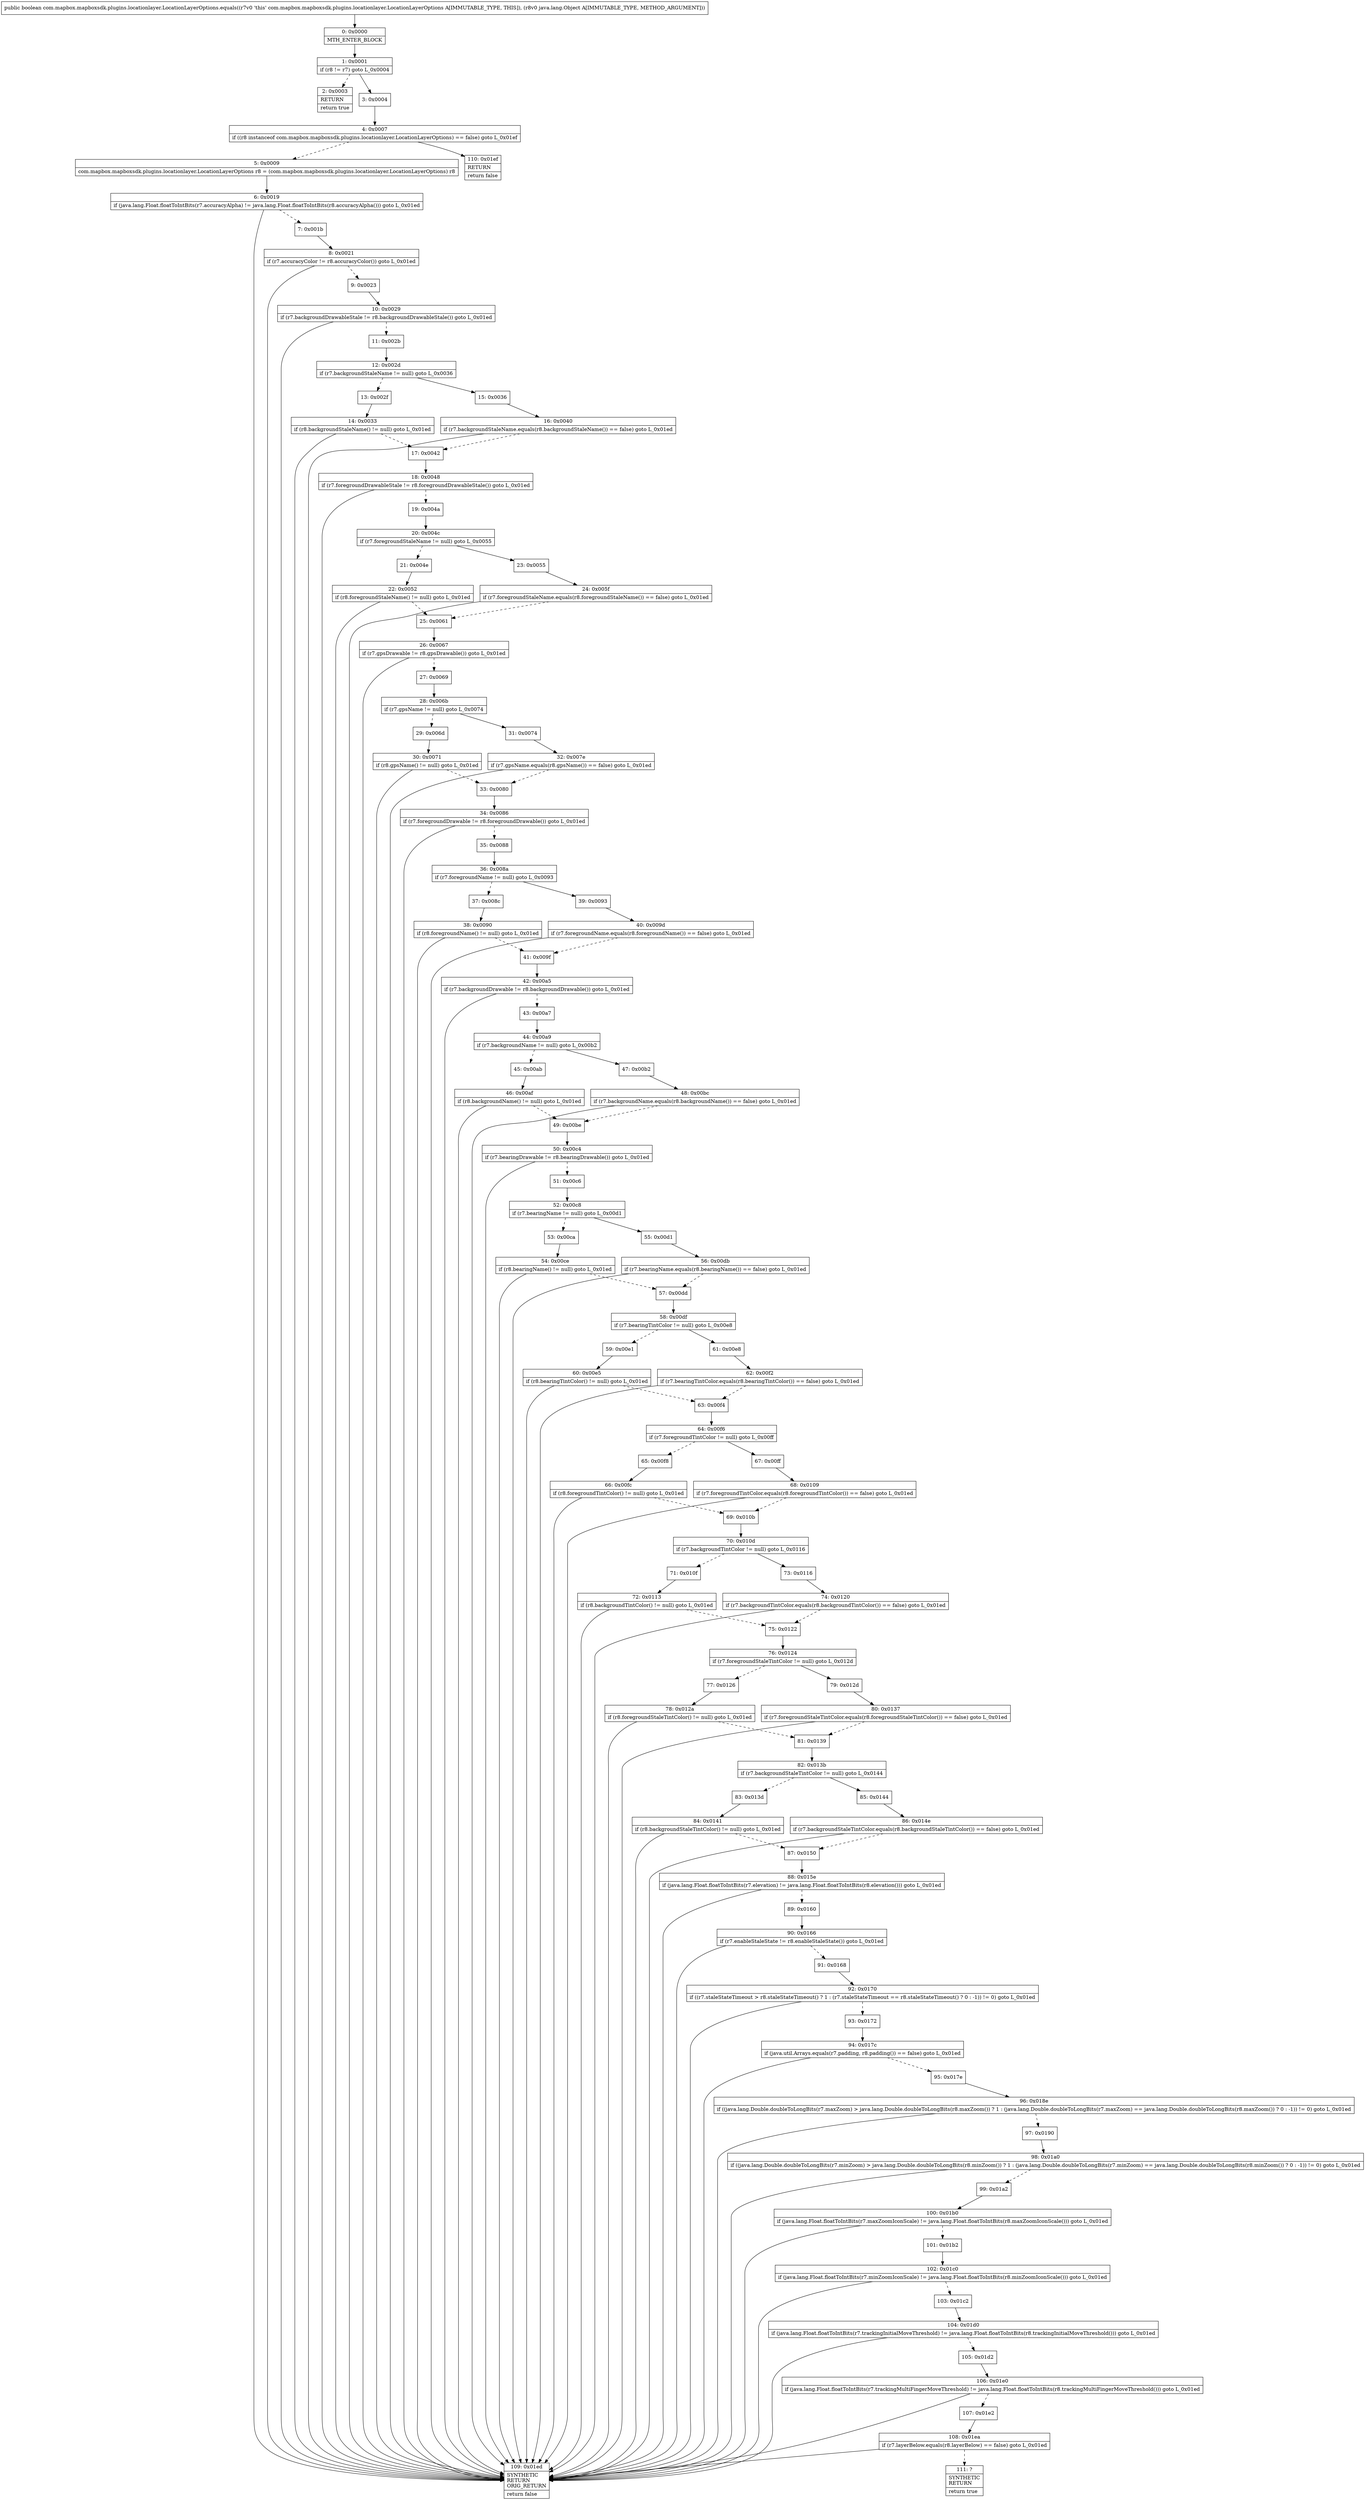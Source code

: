 digraph "CFG forcom.mapbox.mapboxsdk.plugins.locationlayer.LocationLayerOptions.equals(Ljava\/lang\/Object;)Z" {
Node_0 [shape=record,label="{0\:\ 0x0000|MTH_ENTER_BLOCK\l}"];
Node_1 [shape=record,label="{1\:\ 0x0001|if (r8 != r7) goto L_0x0004\l}"];
Node_2 [shape=record,label="{2\:\ 0x0003|RETURN\l|return true\l}"];
Node_3 [shape=record,label="{3\:\ 0x0004}"];
Node_4 [shape=record,label="{4\:\ 0x0007|if ((r8 instanceof com.mapbox.mapboxsdk.plugins.locationlayer.LocationLayerOptions) == false) goto L_0x01ef\l}"];
Node_5 [shape=record,label="{5\:\ 0x0009|com.mapbox.mapboxsdk.plugins.locationlayer.LocationLayerOptions r8 = (com.mapbox.mapboxsdk.plugins.locationlayer.LocationLayerOptions) r8\l}"];
Node_6 [shape=record,label="{6\:\ 0x0019|if (java.lang.Float.floatToIntBits(r7.accuracyAlpha) != java.lang.Float.floatToIntBits(r8.accuracyAlpha())) goto L_0x01ed\l}"];
Node_7 [shape=record,label="{7\:\ 0x001b}"];
Node_8 [shape=record,label="{8\:\ 0x0021|if (r7.accuracyColor != r8.accuracyColor()) goto L_0x01ed\l}"];
Node_9 [shape=record,label="{9\:\ 0x0023}"];
Node_10 [shape=record,label="{10\:\ 0x0029|if (r7.backgroundDrawableStale != r8.backgroundDrawableStale()) goto L_0x01ed\l}"];
Node_11 [shape=record,label="{11\:\ 0x002b}"];
Node_12 [shape=record,label="{12\:\ 0x002d|if (r7.backgroundStaleName != null) goto L_0x0036\l}"];
Node_13 [shape=record,label="{13\:\ 0x002f}"];
Node_14 [shape=record,label="{14\:\ 0x0033|if (r8.backgroundStaleName() != null) goto L_0x01ed\l}"];
Node_15 [shape=record,label="{15\:\ 0x0036}"];
Node_16 [shape=record,label="{16\:\ 0x0040|if (r7.backgroundStaleName.equals(r8.backgroundStaleName()) == false) goto L_0x01ed\l}"];
Node_17 [shape=record,label="{17\:\ 0x0042}"];
Node_18 [shape=record,label="{18\:\ 0x0048|if (r7.foregroundDrawableStale != r8.foregroundDrawableStale()) goto L_0x01ed\l}"];
Node_19 [shape=record,label="{19\:\ 0x004a}"];
Node_20 [shape=record,label="{20\:\ 0x004c|if (r7.foregroundStaleName != null) goto L_0x0055\l}"];
Node_21 [shape=record,label="{21\:\ 0x004e}"];
Node_22 [shape=record,label="{22\:\ 0x0052|if (r8.foregroundStaleName() != null) goto L_0x01ed\l}"];
Node_23 [shape=record,label="{23\:\ 0x0055}"];
Node_24 [shape=record,label="{24\:\ 0x005f|if (r7.foregroundStaleName.equals(r8.foregroundStaleName()) == false) goto L_0x01ed\l}"];
Node_25 [shape=record,label="{25\:\ 0x0061}"];
Node_26 [shape=record,label="{26\:\ 0x0067|if (r7.gpsDrawable != r8.gpsDrawable()) goto L_0x01ed\l}"];
Node_27 [shape=record,label="{27\:\ 0x0069}"];
Node_28 [shape=record,label="{28\:\ 0x006b|if (r7.gpsName != null) goto L_0x0074\l}"];
Node_29 [shape=record,label="{29\:\ 0x006d}"];
Node_30 [shape=record,label="{30\:\ 0x0071|if (r8.gpsName() != null) goto L_0x01ed\l}"];
Node_31 [shape=record,label="{31\:\ 0x0074}"];
Node_32 [shape=record,label="{32\:\ 0x007e|if (r7.gpsName.equals(r8.gpsName()) == false) goto L_0x01ed\l}"];
Node_33 [shape=record,label="{33\:\ 0x0080}"];
Node_34 [shape=record,label="{34\:\ 0x0086|if (r7.foregroundDrawable != r8.foregroundDrawable()) goto L_0x01ed\l}"];
Node_35 [shape=record,label="{35\:\ 0x0088}"];
Node_36 [shape=record,label="{36\:\ 0x008a|if (r7.foregroundName != null) goto L_0x0093\l}"];
Node_37 [shape=record,label="{37\:\ 0x008c}"];
Node_38 [shape=record,label="{38\:\ 0x0090|if (r8.foregroundName() != null) goto L_0x01ed\l}"];
Node_39 [shape=record,label="{39\:\ 0x0093}"];
Node_40 [shape=record,label="{40\:\ 0x009d|if (r7.foregroundName.equals(r8.foregroundName()) == false) goto L_0x01ed\l}"];
Node_41 [shape=record,label="{41\:\ 0x009f}"];
Node_42 [shape=record,label="{42\:\ 0x00a5|if (r7.backgroundDrawable != r8.backgroundDrawable()) goto L_0x01ed\l}"];
Node_43 [shape=record,label="{43\:\ 0x00a7}"];
Node_44 [shape=record,label="{44\:\ 0x00a9|if (r7.backgroundName != null) goto L_0x00b2\l}"];
Node_45 [shape=record,label="{45\:\ 0x00ab}"];
Node_46 [shape=record,label="{46\:\ 0x00af|if (r8.backgroundName() != null) goto L_0x01ed\l}"];
Node_47 [shape=record,label="{47\:\ 0x00b2}"];
Node_48 [shape=record,label="{48\:\ 0x00bc|if (r7.backgroundName.equals(r8.backgroundName()) == false) goto L_0x01ed\l}"];
Node_49 [shape=record,label="{49\:\ 0x00be}"];
Node_50 [shape=record,label="{50\:\ 0x00c4|if (r7.bearingDrawable != r8.bearingDrawable()) goto L_0x01ed\l}"];
Node_51 [shape=record,label="{51\:\ 0x00c6}"];
Node_52 [shape=record,label="{52\:\ 0x00c8|if (r7.bearingName != null) goto L_0x00d1\l}"];
Node_53 [shape=record,label="{53\:\ 0x00ca}"];
Node_54 [shape=record,label="{54\:\ 0x00ce|if (r8.bearingName() != null) goto L_0x01ed\l}"];
Node_55 [shape=record,label="{55\:\ 0x00d1}"];
Node_56 [shape=record,label="{56\:\ 0x00db|if (r7.bearingName.equals(r8.bearingName()) == false) goto L_0x01ed\l}"];
Node_57 [shape=record,label="{57\:\ 0x00dd}"];
Node_58 [shape=record,label="{58\:\ 0x00df|if (r7.bearingTintColor != null) goto L_0x00e8\l}"];
Node_59 [shape=record,label="{59\:\ 0x00e1}"];
Node_60 [shape=record,label="{60\:\ 0x00e5|if (r8.bearingTintColor() != null) goto L_0x01ed\l}"];
Node_61 [shape=record,label="{61\:\ 0x00e8}"];
Node_62 [shape=record,label="{62\:\ 0x00f2|if (r7.bearingTintColor.equals(r8.bearingTintColor()) == false) goto L_0x01ed\l}"];
Node_63 [shape=record,label="{63\:\ 0x00f4}"];
Node_64 [shape=record,label="{64\:\ 0x00f6|if (r7.foregroundTintColor != null) goto L_0x00ff\l}"];
Node_65 [shape=record,label="{65\:\ 0x00f8}"];
Node_66 [shape=record,label="{66\:\ 0x00fc|if (r8.foregroundTintColor() != null) goto L_0x01ed\l}"];
Node_67 [shape=record,label="{67\:\ 0x00ff}"];
Node_68 [shape=record,label="{68\:\ 0x0109|if (r7.foregroundTintColor.equals(r8.foregroundTintColor()) == false) goto L_0x01ed\l}"];
Node_69 [shape=record,label="{69\:\ 0x010b}"];
Node_70 [shape=record,label="{70\:\ 0x010d|if (r7.backgroundTintColor != null) goto L_0x0116\l}"];
Node_71 [shape=record,label="{71\:\ 0x010f}"];
Node_72 [shape=record,label="{72\:\ 0x0113|if (r8.backgroundTintColor() != null) goto L_0x01ed\l}"];
Node_73 [shape=record,label="{73\:\ 0x0116}"];
Node_74 [shape=record,label="{74\:\ 0x0120|if (r7.backgroundTintColor.equals(r8.backgroundTintColor()) == false) goto L_0x01ed\l}"];
Node_75 [shape=record,label="{75\:\ 0x0122}"];
Node_76 [shape=record,label="{76\:\ 0x0124|if (r7.foregroundStaleTintColor != null) goto L_0x012d\l}"];
Node_77 [shape=record,label="{77\:\ 0x0126}"];
Node_78 [shape=record,label="{78\:\ 0x012a|if (r8.foregroundStaleTintColor() != null) goto L_0x01ed\l}"];
Node_79 [shape=record,label="{79\:\ 0x012d}"];
Node_80 [shape=record,label="{80\:\ 0x0137|if (r7.foregroundStaleTintColor.equals(r8.foregroundStaleTintColor()) == false) goto L_0x01ed\l}"];
Node_81 [shape=record,label="{81\:\ 0x0139}"];
Node_82 [shape=record,label="{82\:\ 0x013b|if (r7.backgroundStaleTintColor != null) goto L_0x0144\l}"];
Node_83 [shape=record,label="{83\:\ 0x013d}"];
Node_84 [shape=record,label="{84\:\ 0x0141|if (r8.backgroundStaleTintColor() != null) goto L_0x01ed\l}"];
Node_85 [shape=record,label="{85\:\ 0x0144}"];
Node_86 [shape=record,label="{86\:\ 0x014e|if (r7.backgroundStaleTintColor.equals(r8.backgroundStaleTintColor()) == false) goto L_0x01ed\l}"];
Node_87 [shape=record,label="{87\:\ 0x0150}"];
Node_88 [shape=record,label="{88\:\ 0x015e|if (java.lang.Float.floatToIntBits(r7.elevation) != java.lang.Float.floatToIntBits(r8.elevation())) goto L_0x01ed\l}"];
Node_89 [shape=record,label="{89\:\ 0x0160}"];
Node_90 [shape=record,label="{90\:\ 0x0166|if (r7.enableStaleState != r8.enableStaleState()) goto L_0x01ed\l}"];
Node_91 [shape=record,label="{91\:\ 0x0168}"];
Node_92 [shape=record,label="{92\:\ 0x0170|if ((r7.staleStateTimeout \> r8.staleStateTimeout() ? 1 : (r7.staleStateTimeout == r8.staleStateTimeout() ? 0 : \-1)) != 0) goto L_0x01ed\l}"];
Node_93 [shape=record,label="{93\:\ 0x0172}"];
Node_94 [shape=record,label="{94\:\ 0x017c|if (java.util.Arrays.equals(r7.padding, r8.padding()) == false) goto L_0x01ed\l}"];
Node_95 [shape=record,label="{95\:\ 0x017e}"];
Node_96 [shape=record,label="{96\:\ 0x018e|if ((java.lang.Double.doubleToLongBits(r7.maxZoom) \> java.lang.Double.doubleToLongBits(r8.maxZoom()) ? 1 : (java.lang.Double.doubleToLongBits(r7.maxZoom) == java.lang.Double.doubleToLongBits(r8.maxZoom()) ? 0 : \-1)) != 0) goto L_0x01ed\l}"];
Node_97 [shape=record,label="{97\:\ 0x0190}"];
Node_98 [shape=record,label="{98\:\ 0x01a0|if ((java.lang.Double.doubleToLongBits(r7.minZoom) \> java.lang.Double.doubleToLongBits(r8.minZoom()) ? 1 : (java.lang.Double.doubleToLongBits(r7.minZoom) == java.lang.Double.doubleToLongBits(r8.minZoom()) ? 0 : \-1)) != 0) goto L_0x01ed\l}"];
Node_99 [shape=record,label="{99\:\ 0x01a2}"];
Node_100 [shape=record,label="{100\:\ 0x01b0|if (java.lang.Float.floatToIntBits(r7.maxZoomIconScale) != java.lang.Float.floatToIntBits(r8.maxZoomIconScale())) goto L_0x01ed\l}"];
Node_101 [shape=record,label="{101\:\ 0x01b2}"];
Node_102 [shape=record,label="{102\:\ 0x01c0|if (java.lang.Float.floatToIntBits(r7.minZoomIconScale) != java.lang.Float.floatToIntBits(r8.minZoomIconScale())) goto L_0x01ed\l}"];
Node_103 [shape=record,label="{103\:\ 0x01c2}"];
Node_104 [shape=record,label="{104\:\ 0x01d0|if (java.lang.Float.floatToIntBits(r7.trackingInitialMoveThreshold) != java.lang.Float.floatToIntBits(r8.trackingInitialMoveThreshold())) goto L_0x01ed\l}"];
Node_105 [shape=record,label="{105\:\ 0x01d2}"];
Node_106 [shape=record,label="{106\:\ 0x01e0|if (java.lang.Float.floatToIntBits(r7.trackingMultiFingerMoveThreshold) != java.lang.Float.floatToIntBits(r8.trackingMultiFingerMoveThreshold())) goto L_0x01ed\l}"];
Node_107 [shape=record,label="{107\:\ 0x01e2}"];
Node_108 [shape=record,label="{108\:\ 0x01ea|if (r7.layerBelow.equals(r8.layerBelow) == false) goto L_0x01ed\l}"];
Node_109 [shape=record,label="{109\:\ 0x01ed|SYNTHETIC\lRETURN\lORIG_RETURN\l|return false\l}"];
Node_110 [shape=record,label="{110\:\ 0x01ef|RETURN\l|return false\l}"];
Node_111 [shape=record,label="{111\:\ ?|SYNTHETIC\lRETURN\l|return true\l}"];
MethodNode[shape=record,label="{public boolean com.mapbox.mapboxsdk.plugins.locationlayer.LocationLayerOptions.equals((r7v0 'this' com.mapbox.mapboxsdk.plugins.locationlayer.LocationLayerOptions A[IMMUTABLE_TYPE, THIS]), (r8v0 java.lang.Object A[IMMUTABLE_TYPE, METHOD_ARGUMENT])) }"];
MethodNode -> Node_0;
Node_0 -> Node_1;
Node_1 -> Node_2[style=dashed];
Node_1 -> Node_3;
Node_3 -> Node_4;
Node_4 -> Node_5[style=dashed];
Node_4 -> Node_110;
Node_5 -> Node_6;
Node_6 -> Node_7[style=dashed];
Node_6 -> Node_109;
Node_7 -> Node_8;
Node_8 -> Node_9[style=dashed];
Node_8 -> Node_109;
Node_9 -> Node_10;
Node_10 -> Node_11[style=dashed];
Node_10 -> Node_109;
Node_11 -> Node_12;
Node_12 -> Node_13[style=dashed];
Node_12 -> Node_15;
Node_13 -> Node_14;
Node_14 -> Node_109;
Node_14 -> Node_17[style=dashed];
Node_15 -> Node_16;
Node_16 -> Node_17[style=dashed];
Node_16 -> Node_109;
Node_17 -> Node_18;
Node_18 -> Node_19[style=dashed];
Node_18 -> Node_109;
Node_19 -> Node_20;
Node_20 -> Node_21[style=dashed];
Node_20 -> Node_23;
Node_21 -> Node_22;
Node_22 -> Node_109;
Node_22 -> Node_25[style=dashed];
Node_23 -> Node_24;
Node_24 -> Node_25[style=dashed];
Node_24 -> Node_109;
Node_25 -> Node_26;
Node_26 -> Node_27[style=dashed];
Node_26 -> Node_109;
Node_27 -> Node_28;
Node_28 -> Node_29[style=dashed];
Node_28 -> Node_31;
Node_29 -> Node_30;
Node_30 -> Node_109;
Node_30 -> Node_33[style=dashed];
Node_31 -> Node_32;
Node_32 -> Node_33[style=dashed];
Node_32 -> Node_109;
Node_33 -> Node_34;
Node_34 -> Node_35[style=dashed];
Node_34 -> Node_109;
Node_35 -> Node_36;
Node_36 -> Node_37[style=dashed];
Node_36 -> Node_39;
Node_37 -> Node_38;
Node_38 -> Node_109;
Node_38 -> Node_41[style=dashed];
Node_39 -> Node_40;
Node_40 -> Node_41[style=dashed];
Node_40 -> Node_109;
Node_41 -> Node_42;
Node_42 -> Node_43[style=dashed];
Node_42 -> Node_109;
Node_43 -> Node_44;
Node_44 -> Node_45[style=dashed];
Node_44 -> Node_47;
Node_45 -> Node_46;
Node_46 -> Node_109;
Node_46 -> Node_49[style=dashed];
Node_47 -> Node_48;
Node_48 -> Node_49[style=dashed];
Node_48 -> Node_109;
Node_49 -> Node_50;
Node_50 -> Node_51[style=dashed];
Node_50 -> Node_109;
Node_51 -> Node_52;
Node_52 -> Node_53[style=dashed];
Node_52 -> Node_55;
Node_53 -> Node_54;
Node_54 -> Node_109;
Node_54 -> Node_57[style=dashed];
Node_55 -> Node_56;
Node_56 -> Node_57[style=dashed];
Node_56 -> Node_109;
Node_57 -> Node_58;
Node_58 -> Node_59[style=dashed];
Node_58 -> Node_61;
Node_59 -> Node_60;
Node_60 -> Node_109;
Node_60 -> Node_63[style=dashed];
Node_61 -> Node_62;
Node_62 -> Node_63[style=dashed];
Node_62 -> Node_109;
Node_63 -> Node_64;
Node_64 -> Node_65[style=dashed];
Node_64 -> Node_67;
Node_65 -> Node_66;
Node_66 -> Node_109;
Node_66 -> Node_69[style=dashed];
Node_67 -> Node_68;
Node_68 -> Node_69[style=dashed];
Node_68 -> Node_109;
Node_69 -> Node_70;
Node_70 -> Node_71[style=dashed];
Node_70 -> Node_73;
Node_71 -> Node_72;
Node_72 -> Node_109;
Node_72 -> Node_75[style=dashed];
Node_73 -> Node_74;
Node_74 -> Node_75[style=dashed];
Node_74 -> Node_109;
Node_75 -> Node_76;
Node_76 -> Node_77[style=dashed];
Node_76 -> Node_79;
Node_77 -> Node_78;
Node_78 -> Node_109;
Node_78 -> Node_81[style=dashed];
Node_79 -> Node_80;
Node_80 -> Node_81[style=dashed];
Node_80 -> Node_109;
Node_81 -> Node_82;
Node_82 -> Node_83[style=dashed];
Node_82 -> Node_85;
Node_83 -> Node_84;
Node_84 -> Node_109;
Node_84 -> Node_87[style=dashed];
Node_85 -> Node_86;
Node_86 -> Node_87[style=dashed];
Node_86 -> Node_109;
Node_87 -> Node_88;
Node_88 -> Node_89[style=dashed];
Node_88 -> Node_109;
Node_89 -> Node_90;
Node_90 -> Node_91[style=dashed];
Node_90 -> Node_109;
Node_91 -> Node_92;
Node_92 -> Node_93[style=dashed];
Node_92 -> Node_109;
Node_93 -> Node_94;
Node_94 -> Node_95[style=dashed];
Node_94 -> Node_109;
Node_95 -> Node_96;
Node_96 -> Node_97[style=dashed];
Node_96 -> Node_109;
Node_97 -> Node_98;
Node_98 -> Node_99[style=dashed];
Node_98 -> Node_109;
Node_99 -> Node_100;
Node_100 -> Node_101[style=dashed];
Node_100 -> Node_109;
Node_101 -> Node_102;
Node_102 -> Node_103[style=dashed];
Node_102 -> Node_109;
Node_103 -> Node_104;
Node_104 -> Node_105[style=dashed];
Node_104 -> Node_109;
Node_105 -> Node_106;
Node_106 -> Node_107[style=dashed];
Node_106 -> Node_109;
Node_107 -> Node_108;
Node_108 -> Node_109;
Node_108 -> Node_111[style=dashed];
}

